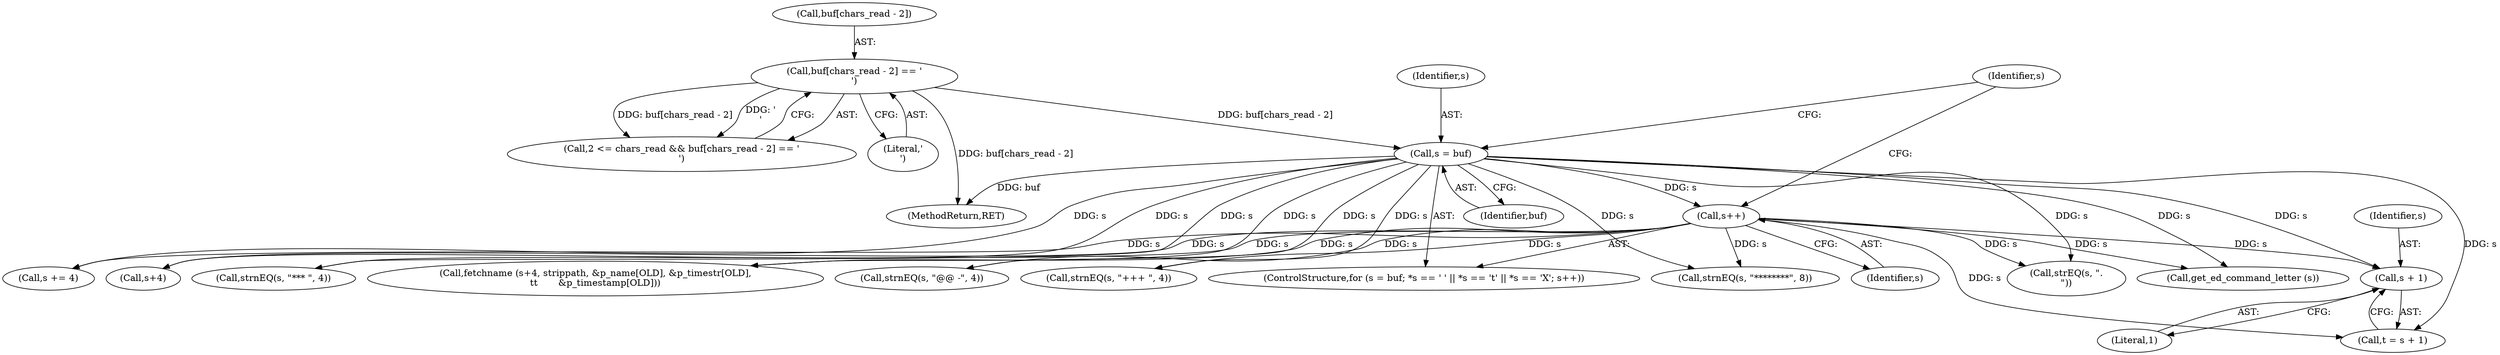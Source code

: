 digraph "0_savannah_17953b5893f7c9835f0dd2a704ba04e0371d2cbd_0@pointer" {
"1000474" [label="(Call,s + 1)"];
"1000448" [label="(Call,s++)"];
"1000431" [label="(Call,s = buf)"];
"1000423" [label="(Call,buf[chars_read - 2] == '\r')"];
"1000433" [label="(Identifier,buf)"];
"1000431" [label="(Call,s = buf)"];
"1001293" [label="(Call,s += 4)"];
"1000581" [label="(Call,s+4)"];
"1000575" [label="(Call,strnEQ(s, \"*** \", 4))"];
"1000476" [label="(Literal,1)"];
"1000580" [label="(Call,fetchname (s+4, strippath, &p_name[OLD], &p_timestr[OLD],\n\t\t       &p_timestamp[OLD]))"];
"1000449" [label="(Identifier,s)"];
"1000437" [label="(Identifier,s)"];
"1001236" [label="(Call,strnEQ(s, \"@@ -\", 4))"];
"1000423" [label="(Call,buf[chars_read - 2] == '\r')"];
"1000475" [label="(Identifier,s)"];
"1000419" [label="(Call,2 <= chars_read && buf[chars_read - 2] == '\r')"];
"1000602" [label="(Call,strnEQ(s, \"+++ \", 4))"];
"1000424" [label="(Call,buf[chars_read - 2])"];
"1000448" [label="(Call,s++)"];
"1000432" [label="(Identifier,s)"];
"1001213" [label="(Call,strEQ(s, \".\n\"))"];
"1000429" [label="(Literal,'\r')"];
"1002119" [label="(MethodReturn,RET)"];
"1000472" [label="(Call,t = s + 1)"];
"1000552" [label="(Call,get_ed_command_letter (s))"];
"1000474" [label="(Call,s + 1)"];
"1000430" [label="(ControlStructure,for (s = buf; *s == ' ' || *s == '\t' || *s == 'X'; s++))"];
"1001421" [label="(Call,strnEQ(s, \"********\", 8))"];
"1000474" -> "1000472"  [label="AST: "];
"1000474" -> "1000476"  [label="CFG: "];
"1000475" -> "1000474"  [label="AST: "];
"1000476" -> "1000474"  [label="AST: "];
"1000472" -> "1000474"  [label="CFG: "];
"1000448" -> "1000474"  [label="DDG: s"];
"1000431" -> "1000474"  [label="DDG: s"];
"1000448" -> "1000430"  [label="AST: "];
"1000448" -> "1000449"  [label="CFG: "];
"1000449" -> "1000448"  [label="AST: "];
"1000437" -> "1000448"  [label="CFG: "];
"1000431" -> "1000448"  [label="DDG: s"];
"1000448" -> "1000472"  [label="DDG: s"];
"1000448" -> "1000552"  [label="DDG: s"];
"1000448" -> "1000575"  [label="DDG: s"];
"1000448" -> "1000580"  [label="DDG: s"];
"1000448" -> "1000581"  [label="DDG: s"];
"1000448" -> "1000602"  [label="DDG: s"];
"1000448" -> "1001213"  [label="DDG: s"];
"1000448" -> "1001236"  [label="DDG: s"];
"1000448" -> "1001293"  [label="DDG: s"];
"1000448" -> "1001421"  [label="DDG: s"];
"1000431" -> "1000430"  [label="AST: "];
"1000431" -> "1000433"  [label="CFG: "];
"1000432" -> "1000431"  [label="AST: "];
"1000433" -> "1000431"  [label="AST: "];
"1000437" -> "1000431"  [label="CFG: "];
"1000431" -> "1002119"  [label="DDG: buf"];
"1000423" -> "1000431"  [label="DDG: buf[chars_read - 2]"];
"1000431" -> "1000472"  [label="DDG: s"];
"1000431" -> "1000552"  [label="DDG: s"];
"1000431" -> "1000575"  [label="DDG: s"];
"1000431" -> "1000580"  [label="DDG: s"];
"1000431" -> "1000581"  [label="DDG: s"];
"1000431" -> "1000602"  [label="DDG: s"];
"1000431" -> "1001213"  [label="DDG: s"];
"1000431" -> "1001236"  [label="DDG: s"];
"1000431" -> "1001293"  [label="DDG: s"];
"1000431" -> "1001421"  [label="DDG: s"];
"1000423" -> "1000419"  [label="AST: "];
"1000423" -> "1000429"  [label="CFG: "];
"1000424" -> "1000423"  [label="AST: "];
"1000429" -> "1000423"  [label="AST: "];
"1000419" -> "1000423"  [label="CFG: "];
"1000423" -> "1002119"  [label="DDG: buf[chars_read - 2]"];
"1000423" -> "1000419"  [label="DDG: buf[chars_read - 2]"];
"1000423" -> "1000419"  [label="DDG: '\r'"];
}
